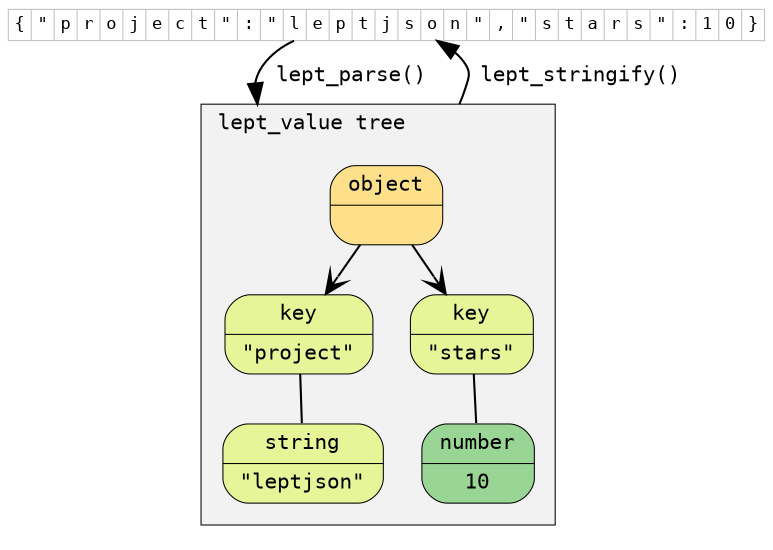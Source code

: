 digraph {
    compound=true
    fontname="Inconsolata, Consolas"
    fontsize=10
    margin="0,0"
    ranksep=0.3
    penwidth=0.5
    
    node [fontname="Inconsolata, Consolas", fontsize=10, penwidth=0.5]
    edge [fontname="Inconsolata, Consolas", fontsize=10, arrowhead=normal]

    {
        node [shape=record, fontsize="8", margin="0.04", height=0.2, color=gray]
        json [label="\{|\"|p|r|o|j|e|c|t|\"|:|\"|l|e|p|t|j|s|o|n|\"|,|\"|s|t|a|r|s|\"|:|1|0|\}"]
    }
    
    subgraph cluster1 {
        margin="10,10"
        labeljust="left"
        label = "lept_value tree"
        style=filled
        fillcolor=gray95
        node [shape=Mrecord, style=filled, colorscheme=spectral7]
        
        root [label="{object|}", fillcolor=3]

        {           
            project [label="{key|\"project\"}", fillcolor=5]
            leptjson [label="{string|\"leptjson\"}", fillcolor=5]
            stars [label="{key|\"stars\"}", fillcolor=5]
            ten [label="{number|10}", fillcolor=6]
        }

        edge [arrowhead=vee]
        root -> { project; stars }

        edge [arrowhead="none"]
        project -> leptjson
        stars -> ten
    }

    json -> root [label=" lept_parse()   ", lhead="cluster1"]
    root -> json [label=" lept_stringify() ", ltail="cluster1"]
}